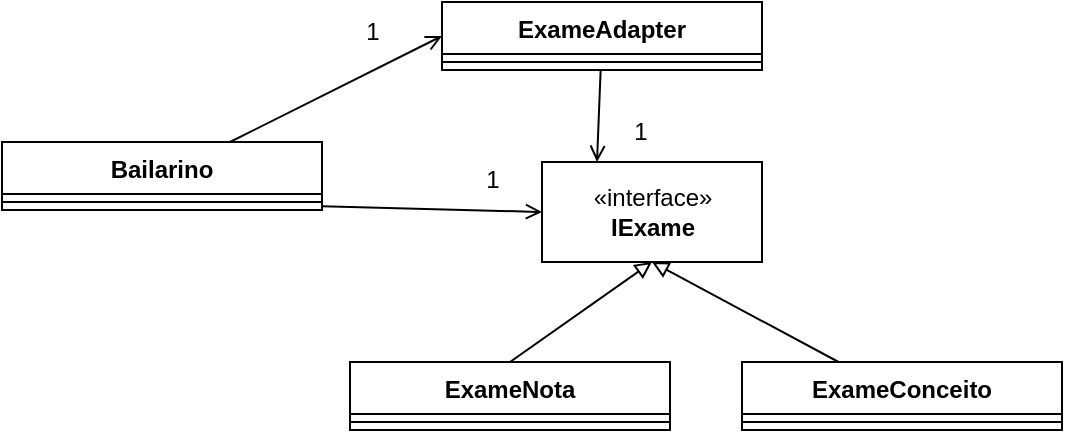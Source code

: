 <mxfile version="20.5.3" type="device"><diagram id="sYF_Pm7ik5GbgBXBv6Oz" name="Página-1"><mxGraphModel dx="2062" dy="786" grid="1" gridSize="10" guides="1" tooltips="1" connect="1" arrows="1" fold="1" page="1" pageScale="1" pageWidth="827" pageHeight="1169" math="0" shadow="0"><root><mxCell id="0"/><mxCell id="1" parent="0"/><mxCell id="VRb2KdoTIKlTwoMXiBJI-14" style="edgeStyle=none;rounded=0;orthogonalLoop=1;jettySize=auto;html=1;entryX=0;entryY=0.5;entryDx=0;entryDy=0;endArrow=open;endFill=0;" edge="1" parent="1" source="VRb2KdoTIKlTwoMXiBJI-1" target="VRb2KdoTIKlTwoMXiBJI-5"><mxGeometry relative="1" as="geometry"/></mxCell><mxCell id="VRb2KdoTIKlTwoMXiBJI-1" value="Bailarino" style="swimlane;fontStyle=1;align=center;verticalAlign=top;childLayout=stackLayout;horizontal=1;startSize=26;horizontalStack=0;resizeParent=1;resizeParentMax=0;resizeLast=0;collapsible=1;marginBottom=0;" vertex="1" parent="1"><mxGeometry x="160" y="350" width="160" height="34" as="geometry"/></mxCell><mxCell id="VRb2KdoTIKlTwoMXiBJI-3" value="" style="line;strokeWidth=1;fillColor=none;align=left;verticalAlign=middle;spacingTop=-1;spacingLeft=3;spacingRight=3;rotatable=0;labelPosition=right;points=[];portConstraint=eastwest;strokeColor=inherit;" vertex="1" parent="VRb2KdoTIKlTwoMXiBJI-1"><mxGeometry y="26" width="160" height="8" as="geometry"/></mxCell><mxCell id="VRb2KdoTIKlTwoMXiBJI-17" style="edgeStyle=none;rounded=0;orthogonalLoop=1;jettySize=auto;html=1;entryX=0.25;entryY=0;entryDx=0;entryDy=0;endArrow=open;endFill=0;" edge="1" parent="1" source="VRb2KdoTIKlTwoMXiBJI-5" target="VRb2KdoTIKlTwoMXiBJI-11"><mxGeometry relative="1" as="geometry"/></mxCell><mxCell id="VRb2KdoTIKlTwoMXiBJI-5" value="ExameAdapter" style="swimlane;fontStyle=1;align=center;verticalAlign=top;childLayout=stackLayout;horizontal=1;startSize=26;horizontalStack=0;resizeParent=1;resizeParentMax=0;resizeLast=0;collapsible=1;marginBottom=0;" vertex="1" parent="1"><mxGeometry x="380" y="280" width="160" height="34" as="geometry"/></mxCell><mxCell id="VRb2KdoTIKlTwoMXiBJI-6" value="" style="line;strokeWidth=1;fillColor=none;align=left;verticalAlign=middle;spacingTop=-1;spacingLeft=3;spacingRight=3;rotatable=0;labelPosition=right;points=[];portConstraint=eastwest;strokeColor=inherit;" vertex="1" parent="VRb2KdoTIKlTwoMXiBJI-5"><mxGeometry y="26" width="160" height="8" as="geometry"/></mxCell><mxCell id="VRb2KdoTIKlTwoMXiBJI-12" style="rounded=0;orthogonalLoop=1;jettySize=auto;html=1;exitX=0.5;exitY=0;exitDx=0;exitDy=0;entryX=0.5;entryY=1;entryDx=0;entryDy=0;endArrow=block;endFill=0;" edge="1" parent="1" source="VRb2KdoTIKlTwoMXiBJI-7" target="VRb2KdoTIKlTwoMXiBJI-11"><mxGeometry relative="1" as="geometry"/></mxCell><mxCell id="VRb2KdoTIKlTwoMXiBJI-7" value="ExameNota" style="swimlane;fontStyle=1;align=center;verticalAlign=top;childLayout=stackLayout;horizontal=1;startSize=26;horizontalStack=0;resizeParent=1;resizeParentMax=0;resizeLast=0;collapsible=1;marginBottom=0;" vertex="1" parent="1"><mxGeometry x="334" y="460" width="160" height="34" as="geometry"/></mxCell><mxCell id="VRb2KdoTIKlTwoMXiBJI-8" value="" style="line;strokeWidth=1;fillColor=none;align=left;verticalAlign=middle;spacingTop=-1;spacingLeft=3;spacingRight=3;rotatable=0;labelPosition=right;points=[];portConstraint=eastwest;strokeColor=inherit;" vertex="1" parent="VRb2KdoTIKlTwoMXiBJI-7"><mxGeometry y="26" width="160" height="8" as="geometry"/></mxCell><mxCell id="VRb2KdoTIKlTwoMXiBJI-13" style="edgeStyle=none;rounded=0;orthogonalLoop=1;jettySize=auto;html=1;entryX=0.5;entryY=1;entryDx=0;entryDy=0;endArrow=block;endFill=0;" edge="1" parent="1" source="VRb2KdoTIKlTwoMXiBJI-9" target="VRb2KdoTIKlTwoMXiBJI-11"><mxGeometry relative="1" as="geometry"/></mxCell><mxCell id="VRb2KdoTIKlTwoMXiBJI-9" value="ExameConceito" style="swimlane;fontStyle=1;align=center;verticalAlign=top;childLayout=stackLayout;horizontal=1;startSize=26;horizontalStack=0;resizeParent=1;resizeParentMax=0;resizeLast=0;collapsible=1;marginBottom=0;" vertex="1" parent="1"><mxGeometry x="530" y="460" width="160" height="34" as="geometry"/></mxCell><mxCell id="VRb2KdoTIKlTwoMXiBJI-10" value="" style="line;strokeWidth=1;fillColor=none;align=left;verticalAlign=middle;spacingTop=-1;spacingLeft=3;spacingRight=3;rotatable=0;labelPosition=right;points=[];portConstraint=eastwest;strokeColor=inherit;" vertex="1" parent="VRb2KdoTIKlTwoMXiBJI-9"><mxGeometry y="26" width="160" height="8" as="geometry"/></mxCell><mxCell id="VRb2KdoTIKlTwoMXiBJI-11" value="«interface»&lt;br&gt;&lt;b&gt;IExame&lt;/b&gt;" style="html=1;" vertex="1" parent="1"><mxGeometry x="430" y="360" width="110" height="50" as="geometry"/></mxCell><mxCell id="VRb2KdoTIKlTwoMXiBJI-16" style="edgeStyle=none;rounded=0;orthogonalLoop=1;jettySize=auto;html=1;entryX=0;entryY=0.5;entryDx=0;entryDy=0;endArrow=open;endFill=0;" edge="1" parent="1" source="VRb2KdoTIKlTwoMXiBJI-3" target="VRb2KdoTIKlTwoMXiBJI-11"><mxGeometry relative="1" as="geometry"/></mxCell><mxCell id="VRb2KdoTIKlTwoMXiBJI-18" value="1" style="text;html=1;align=center;verticalAlign=middle;resizable=0;points=[];autosize=1;strokeColor=none;fillColor=none;" vertex="1" parent="1"><mxGeometry x="330" y="280" width="30" height="30" as="geometry"/></mxCell><mxCell id="VRb2KdoTIKlTwoMXiBJI-19" value="1" style="text;html=1;align=center;verticalAlign=middle;resizable=0;points=[];autosize=1;strokeColor=none;fillColor=none;" vertex="1" parent="1"><mxGeometry x="464" y="330" width="30" height="30" as="geometry"/></mxCell><mxCell id="VRb2KdoTIKlTwoMXiBJI-20" value="1" style="text;html=1;align=center;verticalAlign=middle;resizable=0;points=[];autosize=1;strokeColor=none;fillColor=none;" vertex="1" parent="1"><mxGeometry x="390" y="354" width="30" height="30" as="geometry"/></mxCell></root></mxGraphModel></diagram></mxfile>